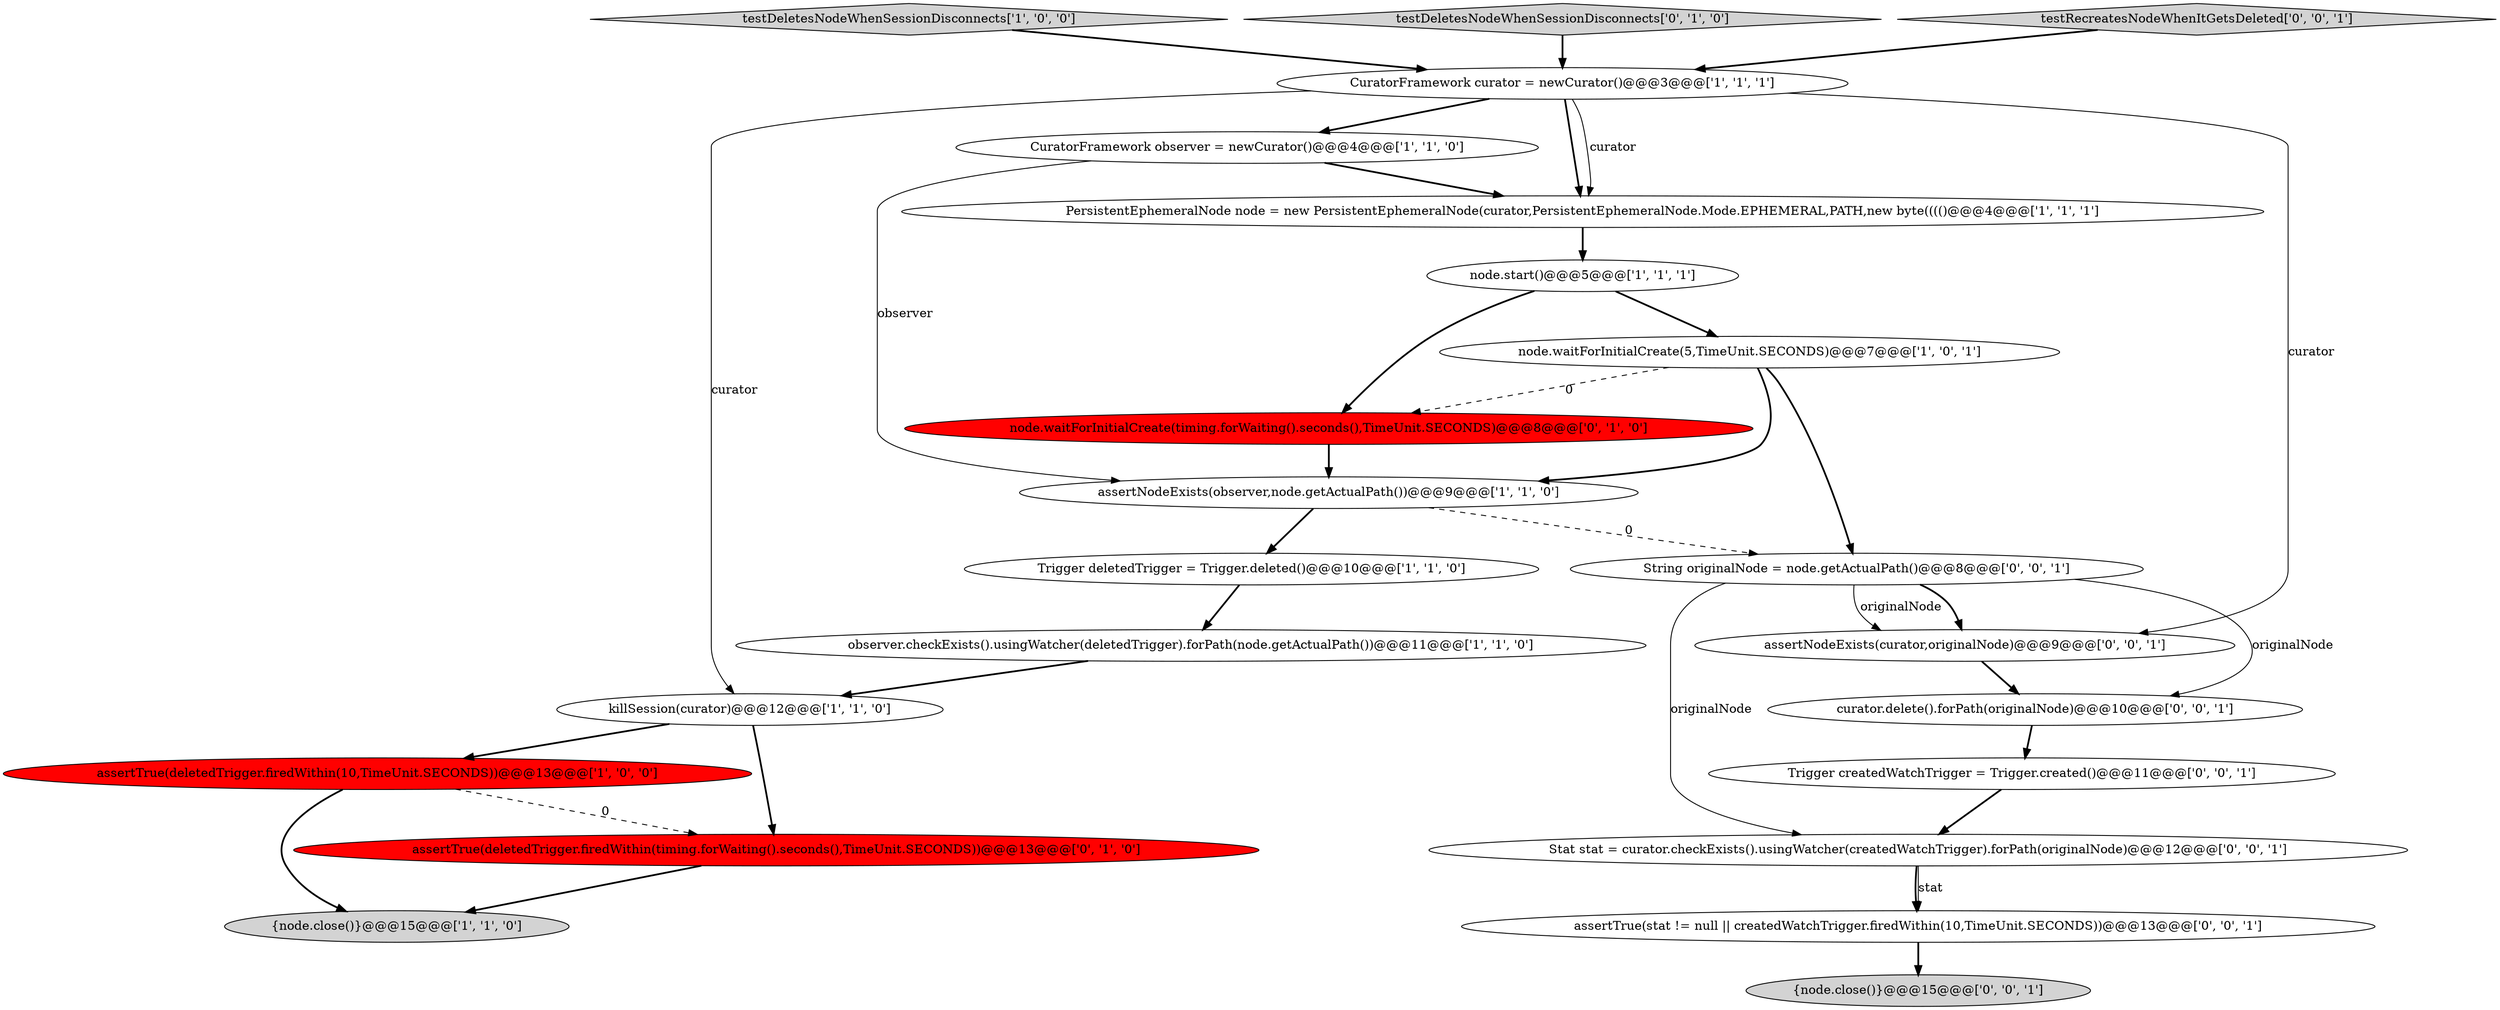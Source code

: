 digraph {
12 [style = filled, label = "assertTrue(deletedTrigger.firedWithin(timing.forWaiting().seconds(),TimeUnit.SECONDS))@@@13@@@['0', '1', '0']", fillcolor = red, shape = ellipse image = "AAA1AAABBB2BBB"];
22 [style = filled, label = "curator.delete().forPath(originalNode)@@@10@@@['0', '0', '1']", fillcolor = white, shape = ellipse image = "AAA0AAABBB3BBB"];
2 [style = filled, label = "testDeletesNodeWhenSessionDisconnects['1', '0', '0']", fillcolor = lightgray, shape = diamond image = "AAA0AAABBB1BBB"];
5 [style = filled, label = "Trigger deletedTrigger = Trigger.deleted()@@@10@@@['1', '1', '0']", fillcolor = white, shape = ellipse image = "AAA0AAABBB1BBB"];
4 [style = filled, label = "CuratorFramework observer = newCurator()@@@4@@@['1', '1', '0']", fillcolor = white, shape = ellipse image = "AAA0AAABBB1BBB"];
7 [style = filled, label = "killSession(curator)@@@12@@@['1', '1', '0']", fillcolor = white, shape = ellipse image = "AAA0AAABBB1BBB"];
17 [style = filled, label = "{node.close()}@@@15@@@['0', '0', '1']", fillcolor = lightgray, shape = ellipse image = "AAA0AAABBB3BBB"];
13 [style = filled, label = "testDeletesNodeWhenSessionDisconnects['0', '1', '0']", fillcolor = lightgray, shape = diamond image = "AAA0AAABBB2BBB"];
18 [style = filled, label = "Trigger createdWatchTrigger = Trigger.created()@@@11@@@['0', '0', '1']", fillcolor = white, shape = ellipse image = "AAA0AAABBB3BBB"];
20 [style = filled, label = "String originalNode = node.getActualPath()@@@8@@@['0', '0', '1']", fillcolor = white, shape = ellipse image = "AAA0AAABBB3BBB"];
6 [style = filled, label = "assertNodeExists(observer,node.getActualPath())@@@9@@@['1', '1', '0']", fillcolor = white, shape = ellipse image = "AAA0AAABBB1BBB"];
21 [style = filled, label = "assertNodeExists(curator,originalNode)@@@9@@@['0', '0', '1']", fillcolor = white, shape = ellipse image = "AAA0AAABBB3BBB"];
19 [style = filled, label = "assertTrue(stat != null || createdWatchTrigger.firedWithin(10,TimeUnit.SECONDS))@@@13@@@['0', '0', '1']", fillcolor = white, shape = ellipse image = "AAA0AAABBB3BBB"];
16 [style = filled, label = "Stat stat = curator.checkExists().usingWatcher(createdWatchTrigger).forPath(originalNode)@@@12@@@['0', '0', '1']", fillcolor = white, shape = ellipse image = "AAA0AAABBB3BBB"];
3 [style = filled, label = "node.waitForInitialCreate(5,TimeUnit.SECONDS)@@@7@@@['1', '0', '1']", fillcolor = white, shape = ellipse image = "AAA0AAABBB1BBB"];
11 [style = filled, label = "assertTrue(deletedTrigger.firedWithin(10,TimeUnit.SECONDS))@@@13@@@['1', '0', '0']", fillcolor = red, shape = ellipse image = "AAA1AAABBB1BBB"];
8 [style = filled, label = "{node.close()}@@@15@@@['1', '1', '0']", fillcolor = lightgray, shape = ellipse image = "AAA0AAABBB1BBB"];
14 [style = filled, label = "node.waitForInitialCreate(timing.forWaiting().seconds(),TimeUnit.SECONDS)@@@8@@@['0', '1', '0']", fillcolor = red, shape = ellipse image = "AAA1AAABBB2BBB"];
0 [style = filled, label = "PersistentEphemeralNode node = new PersistentEphemeralNode(curator,PersistentEphemeralNode.Mode.EPHEMERAL,PATH,new byte(((()@@@4@@@['1', '1', '1']", fillcolor = white, shape = ellipse image = "AAA0AAABBB1BBB"];
1 [style = filled, label = "node.start()@@@5@@@['1', '1', '1']", fillcolor = white, shape = ellipse image = "AAA0AAABBB1BBB"];
9 [style = filled, label = "observer.checkExists().usingWatcher(deletedTrigger).forPath(node.getActualPath())@@@11@@@['1', '1', '0']", fillcolor = white, shape = ellipse image = "AAA0AAABBB1BBB"];
10 [style = filled, label = "CuratorFramework curator = newCurator()@@@3@@@['1', '1', '1']", fillcolor = white, shape = ellipse image = "AAA0AAABBB1BBB"];
15 [style = filled, label = "testRecreatesNodeWhenItGetsDeleted['0', '0', '1']", fillcolor = lightgray, shape = diamond image = "AAA0AAABBB3BBB"];
13->10 [style = bold, label=""];
15->10 [style = bold, label=""];
7->11 [style = bold, label=""];
20->16 [style = solid, label="originalNode"];
5->9 [style = bold, label=""];
7->12 [style = bold, label=""];
6->20 [style = dashed, label="0"];
1->3 [style = bold, label=""];
20->22 [style = solid, label="originalNode"];
3->6 [style = bold, label=""];
10->21 [style = solid, label="curator"];
19->17 [style = bold, label=""];
11->12 [style = dashed, label="0"];
9->7 [style = bold, label=""];
2->10 [style = bold, label=""];
16->19 [style = bold, label=""];
4->0 [style = bold, label=""];
20->21 [style = bold, label=""];
16->19 [style = solid, label="stat"];
6->5 [style = bold, label=""];
3->20 [style = bold, label=""];
22->18 [style = bold, label=""];
20->21 [style = solid, label="originalNode"];
10->7 [style = solid, label="curator"];
4->6 [style = solid, label="observer"];
21->22 [style = bold, label=""];
12->8 [style = bold, label=""];
0->1 [style = bold, label=""];
10->0 [style = bold, label=""];
10->4 [style = bold, label=""];
11->8 [style = bold, label=""];
1->14 [style = bold, label=""];
3->14 [style = dashed, label="0"];
10->0 [style = solid, label="curator"];
14->6 [style = bold, label=""];
18->16 [style = bold, label=""];
}
